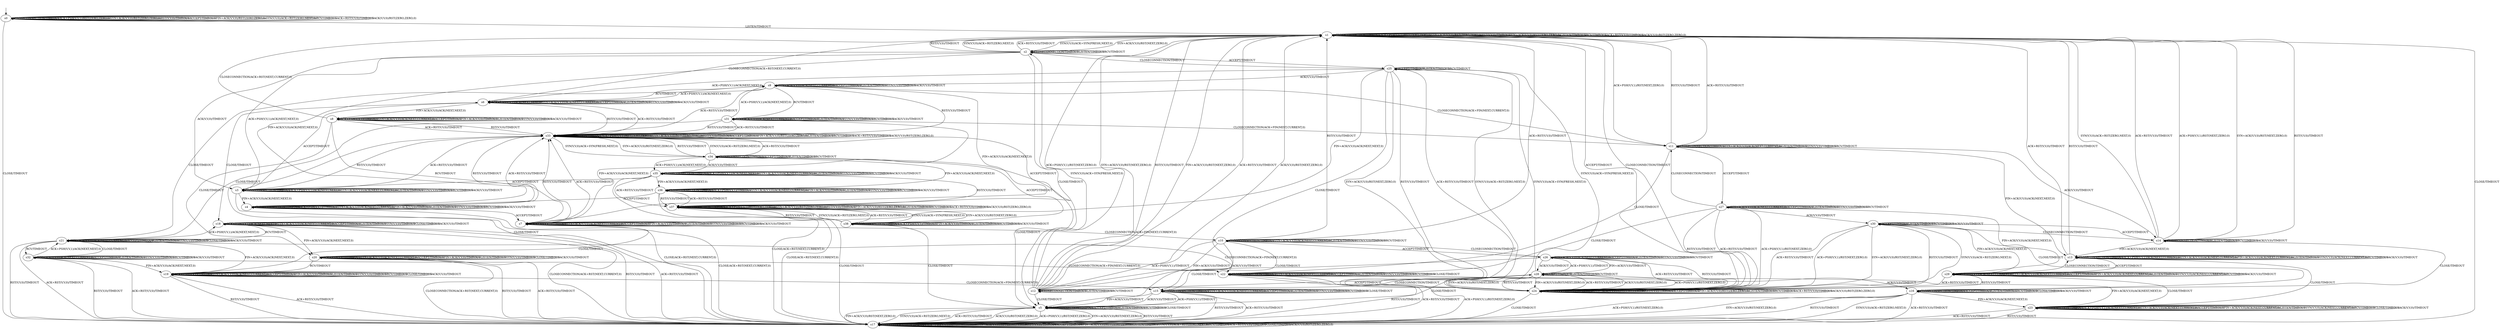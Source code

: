digraph h5 {
s0 [label="s0"];
s1 [label="s1"];
s17 [label="s17"];
s2 [label="s2"];
s24 [label="s24"];
s3 [label="s3"];
s4 [label="s4"];
s5 [label="s5"];
s25 [label="s25"];
s6 [label="s6"];
s7 [label="s7"];
s33 [label="s33"];
s8 [label="s8"];
s9 [label="s9"];
s10 [label="s10"];
s18 [label="s18"];
s19 [label="s19"];
s34 [label="s34"];
s11 [label="s11"];
s12 [label="s12"];
s15 [label="s15"];
s20 [label="s20"];
s21 [label="s21"];
s26 [label="s26"];
s31 [label="s31"];
s35 [label="s35"];
s36 [label="s36"];
s13 [label="s13"];
s14 [label="s14"];
s22 [label="s22"];
s27 [label="s27"];
s28 [label="s28"];
s32 [label="s32"];
s37 [label="s37"];
s16 [label="s16"];
s23 [label="s23"];
s29 [label="s29"];
s30 [label="s30"];
s38 [label="s38"];
s0 -> s0 [label="CLOSECONNECTION/TIMEOUT"];
s0 -> s0 [label="ACK+PSH(V,V,1)/RST(ZERO,ZERO,0)"];
s0 -> s0 [label="SYN+ACK(V,V,0)/RST(ZERO,ZERO,0)"];
s0 -> s0 [label="RST(V,V,0)/TIMEOUT"];
s0 -> s0 [label="ACCEPT/TIMEOUT"];
s0 -> s0 [label="FIN+ACK(V,V,0)/RST(ZERO,ZERO,0)"];
s0 -> s1 [label="LISTEN/TIMEOUT"];
s0 -> s0 [label="SYN(V,V,0)/ACK+RST(ZERO,NEXT,0)"];
s0 -> s0 [label="RCV/TIMEOUT"];
s0 -> s0 [label="ACK+RST(V,V,0)/TIMEOUT"];
s0 -> s17 [label="CLOSE/TIMEOUT"];
s0 -> s0 [label="ACK(V,V,0)/RST(ZERO,ZERO,0)"];
s1 -> s1 [label="CLOSECONNECTION/TIMEOUT"];
s1 -> s1 [label="ACK+PSH(V,V,1)/RST(ZERO,ZERO,0)"];
s1 -> s1 [label="SYN+ACK(V,V,0)/RST(ZERO,ZERO,0)"];
s1 -> s1 [label="RST(V,V,0)/TIMEOUT"];
s1 -> s24 [label="ACCEPT/TIMEOUT"];
s1 -> s1 [label="FIN+ACK(V,V,0)/RST(ZERO,ZERO,0)"];
s1 -> s1 [label="LISTEN/TIMEOUT"];
s1 -> s2 [label="SYN(V,V,0)/ACK+SYN(FRESH,NEXT,0)"];
s1 -> s1 [label="RCV/TIMEOUT"];
s1 -> s1 [label="ACK+RST(V,V,0)/TIMEOUT"];
s1 -> s17 [label="CLOSE/TIMEOUT"];
s1 -> s1 [label="ACK(V,V,0)/RST(ZERO,ZERO,0)"];
s17 -> s17 [label="CLOSECONNECTION/TIMEOUT"];
s17 -> s17 [label="ACK+PSH(V,V,1)/RST(ZERO,ZERO,0)"];
s17 -> s17 [label="SYN+ACK(V,V,0)/RST(ZERO,ZERO,0)"];
s17 -> s17 [label="RST(V,V,0)/TIMEOUT"];
s17 -> s17 [label="ACCEPT/TIMEOUT"];
s17 -> s17 [label="FIN+ACK(V,V,0)/RST(ZERO,ZERO,0)"];
s17 -> s17 [label="LISTEN/TIMEOUT"];
s17 -> s17 [label="SYN(V,V,0)/ACK+RST(ZERO,NEXT,0)"];
s17 -> s17 [label="RCV/TIMEOUT"];
s17 -> s17 [label="ACK+RST(V,V,0)/TIMEOUT"];
s17 -> s17 [label="CLOSE/TIMEOUT"];
s17 -> s17 [label="ACK(V,V,0)/RST(ZERO,ZERO,0)"];
s2 -> s2 [label="CLOSECONNECTION/TIMEOUT"];
s2 -> s3 [label="ACK+PSH(V,V,1)/ACK(NEXT,NEXT,0)"];
s2 -> s1 [label="SYN+ACK(V,V,0)/RST(NEXT,ZERO,0)"];
s2 -> s1 [label="RST(V,V,0)/TIMEOUT"];
s2 -> s25 [label="ACCEPT/TIMEOUT"];
s2 -> s4 [label="FIN+ACK(V,V,0)/ACK(NEXT,NEXT,0)"];
s2 -> s2 [label="LISTEN/TIMEOUT"];
s2 -> s1 [label="SYN(V,V,0)/ACK+RST(ZERO,NEXT,0)"];
s2 -> s2 [label="RCV/TIMEOUT"];
s2 -> s1 [label="ACK+RST(V,V,0)/TIMEOUT"];
s2 -> s5 [label="CLOSE/TIMEOUT"];
s2 -> s3 [label="ACK(V,V,0)/TIMEOUT"];
s24 -> s1 [label="CLOSECONNECTION/TIMEOUT"];
s24 -> s24 [label="ACK+PSH(V,V,1)/RST(ZERO,ZERO,0)"];
s24 -> s24 [label="SYN+ACK(V,V,0)/RST(ZERO,ZERO,0)"];
s24 -> s24 [label="RST(V,V,0)/TIMEOUT"];
s24 -> s24 [label="ACCEPT/TIMEOUT"];
s24 -> s24 [label="FIN+ACK(V,V,0)/RST(ZERO,ZERO,0)"];
s24 -> s24 [label="LISTEN/TIMEOUT"];
s24 -> s25 [label="SYN(V,V,0)/ACK+SYN(FRESH,NEXT,0)"];
s24 -> s24 [label="RCV/TIMEOUT"];
s24 -> s24 [label="ACK+RST(V,V,0)/TIMEOUT"];
s24 -> s17 [label="CLOSE/TIMEOUT"];
s24 -> s24 [label="ACK(V,V,0)/RST(ZERO,ZERO,0)"];
s3 -> s3 [label="CLOSECONNECTION/TIMEOUT"];
s3 -> s3 [label="ACK+PSH(V,V,1)/ACK(NEXT,NEXT,0)"];
s3 -> s3 [label="SYN+ACK(V,V,0)/ACK(NEXT,CURRENT,0)"];
s3 -> s33 [label="RST(V,V,0)/TIMEOUT"];
s3 -> s6 [label="ACCEPT/TIMEOUT"];
s3 -> s4 [label="FIN+ACK(V,V,0)/ACK(NEXT,NEXT,0)"];
s3 -> s3 [label="LISTEN/TIMEOUT"];
s3 -> s3 [label="SYN(V,V,0)/TIMEOUT"];
s3 -> s3 [label="RCV/TIMEOUT"];
s3 -> s33 [label="ACK+RST(V,V,0)/TIMEOUT"];
s3 -> s17 [label="CLOSE/ACK+RST(NEXT,CURRENT,0)"];
s3 -> s3 [label="ACK(V,V,0)/TIMEOUT"];
s4 -> s4 [label="CLOSECONNECTION/TIMEOUT"];
s4 -> s4 [label="ACK+PSH(V,V,1)/TIMEOUT"];
s4 -> s4 [label="SYN+ACK(V,V,0)/ACK(NEXT,CURRENT,0)"];
s4 -> s33 [label="RST(V,V,0)/TIMEOUT"];
s4 -> s7 [label="ACCEPT/TIMEOUT"];
s4 -> s4 [label="FIN+ACK(V,V,0)/TIMEOUT"];
s4 -> s4 [label="LISTEN/TIMEOUT"];
s4 -> s4 [label="SYN(V,V,0)/TIMEOUT"];
s4 -> s4 [label="RCV/TIMEOUT"];
s4 -> s33 [label="ACK+RST(V,V,0)/TIMEOUT"];
s4 -> s17 [label="CLOSE/ACK+RST(NEXT,CURRENT,0)"];
s4 -> s4 [label="ACK(V,V,0)/TIMEOUT"];
s5 -> s5 [label="CLOSECONNECTION/TIMEOUT"];
s5 -> s17 [label="ACK+PSH(V,V,1)/RST(NEXT,ZERO,0)"];
s5 -> s17 [label="SYN+ACK(V,V,0)/RST(NEXT,ZERO,0)"];
s5 -> s17 [label="RST(V,V,0)/TIMEOUT"];
s5 -> s5 [label="ACCEPT/TIMEOUT"];
s5 -> s17 [label="FIN+ACK(V,V,0)/RST(NEXT,ZERO,0)"];
s5 -> s5 [label="LISTEN/TIMEOUT"];
s5 -> s17 [label="SYN(V,V,0)/ACK+RST(ZERO,NEXT,0)"];
s5 -> s5 [label="RCV/TIMEOUT"];
s5 -> s17 [label="ACK+RST(V,V,0)/TIMEOUT"];
s5 -> s5 [label="CLOSE/TIMEOUT"];
s5 -> s17 [label="ACK(V,V,0)/RST(NEXT,ZERO,0)"];
s25 -> s2 [label="CLOSECONNECTION/TIMEOUT"];
s25 -> s6 [label="ACK+PSH(V,V,1)/ACK(NEXT,NEXT,0)"];
s25 -> s24 [label="SYN+ACK(V,V,0)/RST(NEXT,ZERO,0)"];
s25 -> s24 [label="RST(V,V,0)/TIMEOUT"];
s25 -> s25 [label="ACCEPT/TIMEOUT"];
s25 -> s7 [label="FIN+ACK(V,V,0)/ACK(NEXT,NEXT,0)"];
s25 -> s25 [label="LISTEN/TIMEOUT"];
s25 -> s24 [label="SYN(V,V,0)/ACK+RST(ZERO,NEXT,0)"];
s25 -> s25 [label="RCV/TIMEOUT"];
s25 -> s24 [label="ACK+RST(V,V,0)/TIMEOUT"];
s25 -> s5 [label="CLOSE/TIMEOUT"];
s25 -> s9 [label="ACK(V,V,0)/TIMEOUT"];
s6 -> s1 [label="CLOSECONNECTION/ACK+RST(NEXT,CURRENT,0)"];
s6 -> s6 [label="ACK+PSH(V,V,1)/ACK(NEXT,NEXT,0)"];
s6 -> s6 [label="SYN+ACK(V,V,0)/ACK(NEXT,CURRENT,0)"];
s6 -> s33 [label="RST(V,V,0)/TIMEOUT"];
s6 -> s6 [label="ACCEPT/TIMEOUT"];
s6 -> s8 [label="FIN+ACK(V,V,0)/ACK(NEXT,NEXT,0)"];
s6 -> s6 [label="LISTEN/TIMEOUT"];
s6 -> s6 [label="SYN(V,V,0)/TIMEOUT"];
s6 -> s9 [label="RCV/TIMEOUT"];
s6 -> s33 [label="ACK+RST(V,V,0)/TIMEOUT"];
s6 -> s18 [label="CLOSE/TIMEOUT"];
s6 -> s6 [label="ACK(V,V,0)/TIMEOUT"];
s7 -> s10 [label="CLOSECONNECTION/ACK+FIN(NEXT,CURRENT,0)"];
s7 -> s7 [label="ACK+PSH(V,V,1)/TIMEOUT"];
s7 -> s7 [label="SYN+ACK(V,V,0)/ACK(NEXT,CURRENT,0)"];
s7 -> s33 [label="RST(V,V,0)/TIMEOUT"];
s7 -> s7 [label="ACCEPT/TIMEOUT"];
s7 -> s7 [label="FIN+ACK(V,V,0)/TIMEOUT"];
s7 -> s7 [label="LISTEN/TIMEOUT"];
s7 -> s7 [label="SYN(V,V,0)/TIMEOUT"];
s7 -> s7 [label="RCV/TIMEOUT"];
s7 -> s33 [label="ACK+RST(V,V,0)/TIMEOUT"];
s7 -> s19 [label="CLOSE/TIMEOUT"];
s7 -> s7 [label="ACK(V,V,0)/TIMEOUT"];
s33 -> s33 [label="CLOSECONNECTION/TIMEOUT"];
s33 -> s33 [label="ACK+PSH(V,V,1)/RST(ZERO,ZERO,0)"];
s33 -> s33 [label="SYN+ACK(V,V,0)/RST(ZERO,ZERO,0)"];
s33 -> s33 [label="RST(V,V,0)/TIMEOUT"];
s33 -> s33 [label="ACCEPT/TIMEOUT"];
s33 -> s33 [label="FIN+ACK(V,V,0)/RST(ZERO,ZERO,0)"];
s33 -> s33 [label="LISTEN/TIMEOUT"];
s33 -> s34 [label="SYN(V,V,0)/ACK+SYN(FRESH,NEXT,0)"];
s33 -> s33 [label="RCV/TIMEOUT"];
s33 -> s33 [label="ACK+RST(V,V,0)/TIMEOUT"];
s33 -> s17 [label="CLOSE/TIMEOUT"];
s33 -> s33 [label="ACK(V,V,0)/RST(ZERO,ZERO,0)"];
s8 -> s1 [label="CLOSECONNECTION/ACK+RST(NEXT,CURRENT,0)"];
s8 -> s8 [label="ACK+PSH(V,V,1)/TIMEOUT"];
s8 -> s8 [label="SYN+ACK(V,V,0)/ACK(NEXT,CURRENT,0)"];
s8 -> s33 [label="RST(V,V,0)/TIMEOUT"];
s8 -> s8 [label="ACCEPT/TIMEOUT"];
s8 -> s8 [label="FIN+ACK(V,V,0)/TIMEOUT"];
s8 -> s8 [label="LISTEN/TIMEOUT"];
s8 -> s8 [label="SYN(V,V,0)/TIMEOUT"];
s8 -> s7 [label="RCV/TIMEOUT"];
s8 -> s33 [label="ACK+RST(V,V,0)/TIMEOUT"];
s8 -> s20 [label="CLOSE/TIMEOUT"];
s8 -> s8 [label="ACK(V,V,0)/TIMEOUT"];
s9 -> s11 [label="CLOSECONNECTION/ACK+FIN(NEXT,CURRENT,0)"];
s9 -> s6 [label="ACK+PSH(V,V,1)/ACK(NEXT,NEXT,0)"];
s9 -> s9 [label="SYN+ACK(V,V,0)/ACK(NEXT,CURRENT,0)"];
s9 -> s33 [label="RST(V,V,0)/TIMEOUT"];
s9 -> s9 [label="ACCEPT/TIMEOUT"];
s9 -> s7 [label="FIN+ACK(V,V,0)/ACK(NEXT,NEXT,0)"];
s9 -> s9 [label="LISTEN/TIMEOUT"];
s9 -> s9 [label="SYN(V,V,0)/TIMEOUT"];
s9 -> s31 [label="RCV/TIMEOUT"];
s9 -> s33 [label="ACK+RST(V,V,0)/TIMEOUT"];
s9 -> s21 [label="CLOSE/TIMEOUT"];
s9 -> s9 [label="ACK(V,V,0)/TIMEOUT"];
s10 -> s10 [label="CLOSECONNECTION/TIMEOUT"];
s10 -> s12 [label="ACK+PSH(V,V,1)/TIMEOUT"];
s10 -> s10 [label="SYN+ACK(V,V,0)/ACK(NEXT,CURRENT,0)"];
s10 -> s1 [label="RST(V,V,0)/TIMEOUT"];
s10 -> s26 [label="ACCEPT/TIMEOUT"];
s10 -> s12 [label="FIN+ACK(V,V,0)/TIMEOUT"];
s10 -> s10 [label="LISTEN/TIMEOUT"];
s10 -> s10 [label="SYN(V,V,0)/TIMEOUT"];
s10 -> s10 [label="RCV/TIMEOUT"];
s10 -> s1 [label="ACK+RST(V,V,0)/TIMEOUT"];
s10 -> s15 [label="CLOSE/TIMEOUT"];
s10 -> s12 [label="ACK(V,V,0)/TIMEOUT"];
s18 -> s17 [label="CLOSECONNECTION/ACK+RST(NEXT,CURRENT,0)"];
s18 -> s18 [label="ACK+PSH(V,V,1)/ACK(NEXT,NEXT,0)"];
s18 -> s18 [label="SYN+ACK(V,V,0)/ACK(NEXT,CURRENT,0)"];
s18 -> s17 [label="RST(V,V,0)/TIMEOUT"];
s18 -> s18 [label="ACCEPT/TIMEOUT"];
s18 -> s20 [label="FIN+ACK(V,V,0)/ACK(NEXT,NEXT,0)"];
s18 -> s18 [label="LISTEN/TIMEOUT"];
s18 -> s18 [label="SYN(V,V,0)/TIMEOUT"];
s18 -> s21 [label="RCV/TIMEOUT"];
s18 -> s17 [label="ACK+RST(V,V,0)/TIMEOUT"];
s18 -> s18 [label="CLOSE/TIMEOUT"];
s18 -> s18 [label="ACK(V,V,0)/TIMEOUT"];
s19 -> s15 [label="CLOSECONNECTION/ACK+FIN(NEXT,CURRENT,0)"];
s19 -> s19 [label="ACK+PSH(V,V,1)/TIMEOUT"];
s19 -> s19 [label="SYN+ACK(V,V,0)/ACK(NEXT,CURRENT,0)"];
s19 -> s17 [label="RST(V,V,0)/TIMEOUT"];
s19 -> s19 [label="ACCEPT/TIMEOUT"];
s19 -> s19 [label="FIN+ACK(V,V,0)/TIMEOUT"];
s19 -> s19 [label="LISTEN/TIMEOUT"];
s19 -> s19 [label="SYN(V,V,0)/TIMEOUT"];
s19 -> s19 [label="RCV/TIMEOUT"];
s19 -> s17 [label="ACK+RST(V,V,0)/TIMEOUT"];
s19 -> s19 [label="CLOSE/TIMEOUT"];
s19 -> s19 [label="ACK(V,V,0)/TIMEOUT"];
s34 -> s34 [label="CLOSECONNECTION/TIMEOUT"];
s34 -> s35 [label="ACK+PSH(V,V,1)/ACK(NEXT,NEXT,0)"];
s34 -> s33 [label="SYN+ACK(V,V,0)/RST(NEXT,ZERO,0)"];
s34 -> s33 [label="RST(V,V,0)/TIMEOUT"];
s34 -> s34 [label="ACCEPT/TIMEOUT"];
s34 -> s36 [label="FIN+ACK(V,V,0)/ACK(NEXT,NEXT,0)"];
s34 -> s34 [label="LISTEN/TIMEOUT"];
s34 -> s33 [label="SYN(V,V,0)/ACK+RST(ZERO,NEXT,0)"];
s34 -> s34 [label="RCV/TIMEOUT"];
s34 -> s33 [label="ACK+RST(V,V,0)/TIMEOUT"];
s34 -> s5 [label="CLOSE/TIMEOUT"];
s34 -> s35 [label="ACK(V,V,0)/TIMEOUT"];
s11 -> s11 [label="CLOSECONNECTION/TIMEOUT"];
s11 -> s1 [label="ACK+PSH(V,V,1)/RST(NEXT,ZERO,0)"];
s11 -> s11 [label="SYN+ACK(V,V,0)/ACK(NEXT,CURRENT,0)"];
s11 -> s1 [label="RST(V,V,0)/TIMEOUT"];
s11 -> s27 [label="ACCEPT/TIMEOUT"];
s11 -> s13 [label="FIN+ACK(V,V,0)/ACK(NEXT,NEXT,0)"];
s11 -> s11 [label="LISTEN/TIMEOUT"];
s11 -> s11 [label="SYN(V,V,0)/TIMEOUT"];
s11 -> s11 [label="RCV/TIMEOUT"];
s11 -> s1 [label="ACK+RST(V,V,0)/TIMEOUT"];
s11 -> s22 [label="CLOSE/TIMEOUT"];
s11 -> s14 [label="ACK(V,V,0)/TIMEOUT"];
s12 -> s12 [label="CLOSECONNECTION/TIMEOUT"];
s12 -> s1 [label="ACK+PSH(V,V,1)/RST(NEXT,ZERO,0)"];
s12 -> s1 [label="SYN+ACK(V,V,0)/RST(NEXT,ZERO,0)"];
s12 -> s1 [label="RST(V,V,0)/TIMEOUT"];
s12 -> s28 [label="ACCEPT/TIMEOUT"];
s12 -> s1 [label="FIN+ACK(V,V,0)/RST(NEXT,ZERO,0)"];
s12 -> s12 [label="LISTEN/TIMEOUT"];
s12 -> s2 [label="SYN(V,V,0)/ACK+SYN(FRESH,NEXT,0)"];
s12 -> s12 [label="RCV/TIMEOUT"];
s12 -> s1 [label="ACK+RST(V,V,0)/TIMEOUT"];
s12 -> s5 [label="CLOSE/TIMEOUT"];
s12 -> s1 [label="ACK(V,V,0)/RST(NEXT,ZERO,0)"];
s15 -> s15 [label="CLOSECONNECTION/TIMEOUT"];
s15 -> s5 [label="ACK+PSH(V,V,1)/TIMEOUT"];
s15 -> s15 [label="SYN+ACK(V,V,0)/ACK(NEXT,CURRENT,0)"];
s15 -> s17 [label="RST(V,V,0)/TIMEOUT"];
s15 -> s15 [label="ACCEPT/TIMEOUT"];
s15 -> s5 [label="FIN+ACK(V,V,0)/TIMEOUT"];
s15 -> s15 [label="LISTEN/TIMEOUT"];
s15 -> s15 [label="SYN(V,V,0)/TIMEOUT"];
s15 -> s15 [label="RCV/TIMEOUT"];
s15 -> s17 [label="ACK+RST(V,V,0)/TIMEOUT"];
s15 -> s15 [label="CLOSE/TIMEOUT"];
s15 -> s5 [label="ACK(V,V,0)/TIMEOUT"];
s20 -> s17 [label="CLOSECONNECTION/ACK+RST(NEXT,CURRENT,0)"];
s20 -> s20 [label="ACK+PSH(V,V,1)/TIMEOUT"];
s20 -> s20 [label="SYN+ACK(V,V,0)/ACK(NEXT,CURRENT,0)"];
s20 -> s17 [label="RST(V,V,0)/TIMEOUT"];
s20 -> s20 [label="ACCEPT/TIMEOUT"];
s20 -> s20 [label="FIN+ACK(V,V,0)/TIMEOUT"];
s20 -> s20 [label="LISTEN/TIMEOUT"];
s20 -> s20 [label="SYN(V,V,0)/TIMEOUT"];
s20 -> s19 [label="RCV/TIMEOUT"];
s20 -> s17 [label="ACK+RST(V,V,0)/TIMEOUT"];
s20 -> s20 [label="CLOSE/TIMEOUT"];
s20 -> s20 [label="ACK(V,V,0)/TIMEOUT"];
s21 -> s22 [label="CLOSECONNECTION/ACK+FIN(NEXT,CURRENT,0)"];
s21 -> s18 [label="ACK+PSH(V,V,1)/ACK(NEXT,NEXT,0)"];
s21 -> s21 [label="SYN+ACK(V,V,0)/ACK(NEXT,CURRENT,0)"];
s21 -> s17 [label="RST(V,V,0)/TIMEOUT"];
s21 -> s21 [label="ACCEPT/TIMEOUT"];
s21 -> s19 [label="FIN+ACK(V,V,0)/ACK(NEXT,NEXT,0)"];
s21 -> s21 [label="LISTEN/TIMEOUT"];
s21 -> s21 [label="SYN(V,V,0)/TIMEOUT"];
s21 -> s32 [label="RCV/TIMEOUT"];
s21 -> s17 [label="ACK+RST(V,V,0)/TIMEOUT"];
s21 -> s21 [label="CLOSE/TIMEOUT"];
s21 -> s21 [label="ACK(V,V,0)/TIMEOUT"];
s26 -> s10 [label="CLOSECONNECTION/TIMEOUT"];
s26 -> s28 [label="ACK+PSH(V,V,1)/TIMEOUT"];
s26 -> s26 [label="SYN+ACK(V,V,0)/ACK(NEXT,CURRENT,0)"];
s26 -> s24 [label="RST(V,V,0)/TIMEOUT"];
s26 -> s26 [label="ACCEPT/TIMEOUT"];
s26 -> s28 [label="FIN+ACK(V,V,0)/TIMEOUT"];
s26 -> s26 [label="LISTEN/TIMEOUT"];
s26 -> s26 [label="SYN(V,V,0)/TIMEOUT"];
s26 -> s26 [label="RCV/TIMEOUT"];
s26 -> s24 [label="ACK+RST(V,V,0)/TIMEOUT"];
s26 -> s15 [label="CLOSE/TIMEOUT"];
s26 -> s28 [label="ACK(V,V,0)/TIMEOUT"];
s31 -> s11 [label="CLOSECONNECTION/ACK+FIN(NEXT,CURRENT,0)"];
s31 -> s9 [label="ACK+PSH(V,V,1)/ACK(NEXT,NEXT,0)"];
s31 -> s31 [label="SYN+ACK(V,V,0)/ACK(NEXT,CURRENT,0)"];
s31 -> s33 [label="RST(V,V,0)/TIMEOUT"];
s31 -> s31 [label="ACCEPT/TIMEOUT"];
s31 -> s7 [label="FIN+ACK(V,V,0)/ACK(NEXT,NEXT,0)"];
s31 -> s31 [label="LISTEN/TIMEOUT"];
s31 -> s31 [label="SYN(V,V,0)/TIMEOUT"];
s31 -> s31 [label="RCV/TIMEOUT"];
s31 -> s33 [label="ACK+RST(V,V,0)/TIMEOUT"];
s31 -> s21 [label="CLOSE/TIMEOUT"];
s31 -> s31 [label="ACK(V,V,0)/TIMEOUT"];
s35 -> s35 [label="CLOSECONNECTION/TIMEOUT"];
s35 -> s35 [label="ACK+PSH(V,V,1)/ACK(NEXT,NEXT,0)"];
s35 -> s35 [label="SYN+ACK(V,V,0)/ACK(NEXT,CURRENT,0)"];
s35 -> s37 [label="RST(V,V,0)/TIMEOUT"];
s35 -> s3 [label="ACCEPT/TIMEOUT"];
s35 -> s36 [label="FIN+ACK(V,V,0)/ACK(NEXT,NEXT,0)"];
s35 -> s35 [label="LISTEN/TIMEOUT"];
s35 -> s35 [label="SYN(V,V,0)/TIMEOUT"];
s35 -> s35 [label="RCV/TIMEOUT"];
s35 -> s37 [label="ACK+RST(V,V,0)/TIMEOUT"];
s35 -> s17 [label="CLOSE/ACK+RST(NEXT,CURRENT,0)"];
s35 -> s35 [label="ACK(V,V,0)/TIMEOUT"];
s36 -> s36 [label="CLOSECONNECTION/TIMEOUT"];
s36 -> s36 [label="ACK+PSH(V,V,1)/TIMEOUT"];
s36 -> s36 [label="SYN+ACK(V,V,0)/ACK(NEXT,CURRENT,0)"];
s36 -> s37 [label="RST(V,V,0)/TIMEOUT"];
s36 -> s4 [label="ACCEPT/TIMEOUT"];
s36 -> s36 [label="FIN+ACK(V,V,0)/TIMEOUT"];
s36 -> s36 [label="LISTEN/TIMEOUT"];
s36 -> s36 [label="SYN(V,V,0)/TIMEOUT"];
s36 -> s36 [label="RCV/TIMEOUT"];
s36 -> s37 [label="ACK+RST(V,V,0)/TIMEOUT"];
s36 -> s17 [label="CLOSE/ACK+RST(NEXT,CURRENT,0)"];
s36 -> s36 [label="ACK(V,V,0)/TIMEOUT"];
s13 -> s13 [label="CLOSECONNECTION/TIMEOUT"];
s13 -> s13 [label="ACK+PSH(V,V,1)/ACK(NEXT,CURRENT,0)"];
s13 -> s13 [label="SYN+ACK(V,V,0)/ACK(NEXT,CURRENT,0)"];
s13 -> s1 [label="RST(V,V,0)/TIMEOUT"];
s13 -> s29 [label="ACCEPT/TIMEOUT"];
s13 -> s13 [label="FIN+ACK(V,V,0)/ACK(NEXT,CURRENT,0)"];
s13 -> s13 [label="LISTEN/TIMEOUT"];
s13 -> s13 [label="SYN(V,V,0)/ACK(NEXT,CURRENT,0)"];
s13 -> s13 [label="RCV/TIMEOUT"];
s13 -> s1 [label="ACK+RST(V,V,0)/TIMEOUT"];
s13 -> s23 [label="CLOSE/TIMEOUT"];
s13 -> s13 [label="ACK(V,V,0)/TIMEOUT"];
s14 -> s14 [label="CLOSECONNECTION/TIMEOUT"];
s14 -> s1 [label="ACK+PSH(V,V,1)/RST(NEXT,ZERO,0)"];
s14 -> s1 [label="SYN+ACK(V,V,0)/RST(NEXT,ZERO,0)"];
s14 -> s1 [label="RST(V,V,0)/TIMEOUT"];
s14 -> s30 [label="ACCEPT/TIMEOUT"];
s14 -> s13 [label="FIN+ACK(V,V,0)/ACK(NEXT,NEXT,0)"];
s14 -> s14 [label="LISTEN/TIMEOUT"];
s14 -> s1 [label="SYN(V,V,0)/ACK+RST(ZERO,NEXT,0)"];
s14 -> s14 [label="RCV/TIMEOUT"];
s14 -> s1 [label="ACK+RST(V,V,0)/TIMEOUT"];
s14 -> s16 [label="CLOSE/TIMEOUT"];
s14 -> s14 [label="ACK(V,V,0)/TIMEOUT"];
s22 -> s22 [label="CLOSECONNECTION/TIMEOUT"];
s22 -> s17 [label="ACK+PSH(V,V,1)/RST(NEXT,ZERO,0)"];
s22 -> s22 [label="SYN+ACK(V,V,0)/ACK(NEXT,CURRENT,0)"];
s22 -> s17 [label="RST(V,V,0)/TIMEOUT"];
s22 -> s22 [label="ACCEPT/TIMEOUT"];
s22 -> s23 [label="FIN+ACK(V,V,0)/ACK(NEXT,NEXT,0)"];
s22 -> s22 [label="LISTEN/TIMEOUT"];
s22 -> s22 [label="SYN(V,V,0)/TIMEOUT"];
s22 -> s22 [label="RCV/TIMEOUT"];
s22 -> s17 [label="ACK+RST(V,V,0)/TIMEOUT"];
s22 -> s22 [label="CLOSE/TIMEOUT"];
s22 -> s16 [label="ACK(V,V,0)/TIMEOUT"];
s27 -> s11 [label="CLOSECONNECTION/TIMEOUT"];
s27 -> s24 [label="ACK+PSH(V,V,1)/RST(NEXT,ZERO,0)"];
s27 -> s27 [label="SYN+ACK(V,V,0)/ACK(NEXT,CURRENT,0)"];
s27 -> s24 [label="RST(V,V,0)/TIMEOUT"];
s27 -> s27 [label="ACCEPT/TIMEOUT"];
s27 -> s29 [label="FIN+ACK(V,V,0)/ACK(NEXT,NEXT,0)"];
s27 -> s27 [label="LISTEN/TIMEOUT"];
s27 -> s27 [label="SYN(V,V,0)/TIMEOUT"];
s27 -> s27 [label="RCV/TIMEOUT"];
s27 -> s24 [label="ACK+RST(V,V,0)/TIMEOUT"];
s27 -> s22 [label="CLOSE/TIMEOUT"];
s27 -> s30 [label="ACK(V,V,0)/TIMEOUT"];
s28 -> s12 [label="CLOSECONNECTION/TIMEOUT"];
s28 -> s24 [label="ACK+PSH(V,V,1)/RST(NEXT,ZERO,0)"];
s28 -> s24 [label="SYN+ACK(V,V,0)/RST(NEXT,ZERO,0)"];
s28 -> s24 [label="RST(V,V,0)/TIMEOUT"];
s28 -> s28 [label="ACCEPT/TIMEOUT"];
s28 -> s24 [label="FIN+ACK(V,V,0)/RST(NEXT,ZERO,0)"];
s28 -> s28 [label="LISTEN/TIMEOUT"];
s28 -> s25 [label="SYN(V,V,0)/ACK+SYN(FRESH,NEXT,0)"];
s28 -> s28 [label="RCV/TIMEOUT"];
s28 -> s24 [label="ACK+RST(V,V,0)/TIMEOUT"];
s28 -> s5 [label="CLOSE/TIMEOUT"];
s28 -> s24 [label="ACK(V,V,0)/RST(NEXT,ZERO,0)"];
s32 -> s22 [label="CLOSECONNECTION/ACK+FIN(NEXT,CURRENT,0)"];
s32 -> s21 [label="ACK+PSH(V,V,1)/ACK(NEXT,NEXT,0)"];
s32 -> s32 [label="SYN+ACK(V,V,0)/ACK(NEXT,CURRENT,0)"];
s32 -> s17 [label="RST(V,V,0)/TIMEOUT"];
s32 -> s32 [label="ACCEPT/TIMEOUT"];
s32 -> s19 [label="FIN+ACK(V,V,0)/ACK(NEXT,NEXT,0)"];
s32 -> s32 [label="LISTEN/TIMEOUT"];
s32 -> s32 [label="SYN(V,V,0)/TIMEOUT"];
s32 -> s32 [label="RCV/TIMEOUT"];
s32 -> s17 [label="ACK+RST(V,V,0)/TIMEOUT"];
s32 -> s21 [label="CLOSE/TIMEOUT"];
s32 -> s32 [label="ACK(V,V,0)/TIMEOUT"];
s37 -> s37 [label="CLOSECONNECTION/TIMEOUT"];
s37 -> s37 [label="ACK+PSH(V,V,1)/RST(ZERO,ZERO,0)"];
s37 -> s37 [label="SYN+ACK(V,V,0)/RST(ZERO,ZERO,0)"];
s37 -> s37 [label="RST(V,V,0)/TIMEOUT"];
s37 -> s33 [label="ACCEPT/TIMEOUT"];
s37 -> s37 [label="FIN+ACK(V,V,0)/RST(ZERO,ZERO,0)"];
s37 -> s37 [label="LISTEN/TIMEOUT"];
s37 -> s38 [label="SYN(V,V,0)/ACK+SYN(FRESH,NEXT,0)"];
s37 -> s37 [label="RCV/TIMEOUT"];
s37 -> s37 [label="ACK+RST(V,V,0)/TIMEOUT"];
s37 -> s17 [label="CLOSE/TIMEOUT"];
s37 -> s37 [label="ACK(V,V,0)/RST(ZERO,ZERO,0)"];
s16 -> s16 [label="CLOSECONNECTION/TIMEOUT"];
s16 -> s17 [label="ACK+PSH(V,V,1)/RST(NEXT,ZERO,0)"];
s16 -> s17 [label="SYN+ACK(V,V,0)/RST(NEXT,ZERO,0)"];
s16 -> s17 [label="RST(V,V,0)/TIMEOUT"];
s16 -> s16 [label="ACCEPT/TIMEOUT"];
s16 -> s23 [label="FIN+ACK(V,V,0)/ACK(NEXT,NEXT,0)"];
s16 -> s16 [label="LISTEN/TIMEOUT"];
s16 -> s17 [label="SYN(V,V,0)/ACK+RST(ZERO,NEXT,0)"];
s16 -> s16 [label="RCV/TIMEOUT"];
s16 -> s17 [label="ACK+RST(V,V,0)/TIMEOUT"];
s16 -> s16 [label="CLOSE/TIMEOUT"];
s16 -> s16 [label="ACK(V,V,0)/TIMEOUT"];
s23 -> s23 [label="CLOSECONNECTION/TIMEOUT"];
s23 -> s23 [label="ACK+PSH(V,V,1)/ACK(NEXT,CURRENT,0)"];
s23 -> s23 [label="SYN+ACK(V,V,0)/ACK(NEXT,CURRENT,0)"];
s23 -> s17 [label="RST(V,V,0)/TIMEOUT"];
s23 -> s23 [label="ACCEPT/TIMEOUT"];
s23 -> s23 [label="FIN+ACK(V,V,0)/ACK(NEXT,CURRENT,0)"];
s23 -> s23 [label="LISTEN/TIMEOUT"];
s23 -> s23 [label="SYN(V,V,0)/ACK(NEXT,CURRENT,0)"];
s23 -> s23 [label="RCV/TIMEOUT"];
s23 -> s17 [label="ACK+RST(V,V,0)/TIMEOUT"];
s23 -> s23 [label="CLOSE/TIMEOUT"];
s23 -> s23 [label="ACK(V,V,0)/TIMEOUT"];
s29 -> s13 [label="CLOSECONNECTION/TIMEOUT"];
s29 -> s29 [label="ACK+PSH(V,V,1)/ACK(NEXT,CURRENT,0)"];
s29 -> s29 [label="SYN+ACK(V,V,0)/ACK(NEXT,CURRENT,0)"];
s29 -> s24 [label="RST(V,V,0)/TIMEOUT"];
s29 -> s29 [label="ACCEPT/TIMEOUT"];
s29 -> s29 [label="FIN+ACK(V,V,0)/ACK(NEXT,CURRENT,0)"];
s29 -> s29 [label="LISTEN/TIMEOUT"];
s29 -> s29 [label="SYN(V,V,0)/ACK(NEXT,CURRENT,0)"];
s29 -> s29 [label="RCV/TIMEOUT"];
s29 -> s24 [label="ACK+RST(V,V,0)/TIMEOUT"];
s29 -> s23 [label="CLOSE/TIMEOUT"];
s29 -> s29 [label="ACK(V,V,0)/TIMEOUT"];
s30 -> s14 [label="CLOSECONNECTION/TIMEOUT"];
s30 -> s24 [label="ACK+PSH(V,V,1)/RST(NEXT,ZERO,0)"];
s30 -> s24 [label="SYN+ACK(V,V,0)/RST(NEXT,ZERO,0)"];
s30 -> s24 [label="RST(V,V,0)/TIMEOUT"];
s30 -> s30 [label="ACCEPT/TIMEOUT"];
s30 -> s29 [label="FIN+ACK(V,V,0)/ACK(NEXT,NEXT,0)"];
s30 -> s30 [label="LISTEN/TIMEOUT"];
s30 -> s24 [label="SYN(V,V,0)/ACK+RST(ZERO,NEXT,0)"];
s30 -> s30 [label="RCV/TIMEOUT"];
s30 -> s24 [label="ACK+RST(V,V,0)/TIMEOUT"];
s30 -> s16 [label="CLOSE/TIMEOUT"];
s30 -> s30 [label="ACK(V,V,0)/TIMEOUT"];
s38 -> s38 [label="CLOSECONNECTION/TIMEOUT"];
s38 -> s38 [label="ACK+PSH(V,V,1)/TIMEOUT"];
s38 -> s37 [label="SYN+ACK(V,V,0)/RST(NEXT,ZERO,0)"];
s38 -> s37 [label="RST(V,V,0)/TIMEOUT"];
s38 -> s34 [label="ACCEPT/TIMEOUT"];
s38 -> s38 [label="FIN+ACK(V,V,0)/TIMEOUT"];
s38 -> s38 [label="LISTEN/TIMEOUT"];
s38 -> s37 [label="SYN(V,V,0)/ACK+RST(ZERO,NEXT,0)"];
s38 -> s38 [label="RCV/TIMEOUT"];
s38 -> s37 [label="ACK+RST(V,V,0)/TIMEOUT"];
s38 -> s5 [label="CLOSE/TIMEOUT"];
s38 -> s38 [label="ACK(V,V,0)/TIMEOUT"];
__start0 [shape=none, label=""];
__start0 -> s0 [label=""];
}
